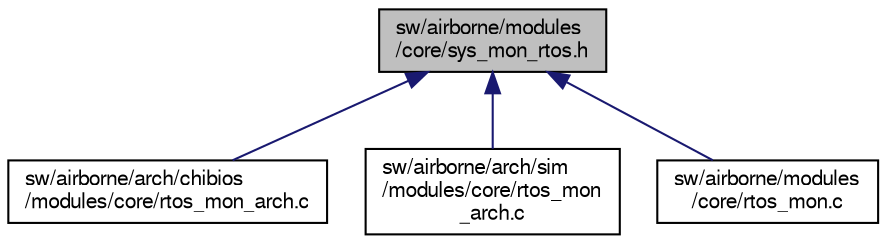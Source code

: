 digraph "sw/airborne/modules/core/sys_mon_rtos.h"
{
  edge [fontname="FreeSans",fontsize="10",labelfontname="FreeSans",labelfontsize="10"];
  node [fontname="FreeSans",fontsize="10",shape=record];
  Node1 [label="sw/airborne/modules\l/core/sys_mon_rtos.h",height=0.2,width=0.4,color="black", fillcolor="grey75", style="filled", fontcolor="black"];
  Node1 -> Node2 [dir="back",color="midnightblue",fontsize="10",style="solid",fontname="FreeSans"];
  Node2 [label="sw/airborne/arch/chibios\l/modules/core/rtos_mon_arch.c",height=0.2,width=0.4,color="black", fillcolor="white", style="filled",URL="$chibios_2modules_2core_2rtos__mon__arch_8c.html"];
  Node1 -> Node3 [dir="back",color="midnightblue",fontsize="10",style="solid",fontname="FreeSans"];
  Node3 [label="sw/airborne/arch/sim\l/modules/core/rtos_mon\l_arch.c",height=0.2,width=0.4,color="black", fillcolor="white", style="filled",URL="$sim_2modules_2core_2rtos__mon__arch_8c.html"];
  Node1 -> Node4 [dir="back",color="midnightblue",fontsize="10",style="solid",fontname="FreeSans"];
  Node4 [label="sw/airborne/modules\l/core/rtos_mon.c",height=0.2,width=0.4,color="black", fillcolor="white", style="filled",URL="$rtos__mon_8c.html"];
}
